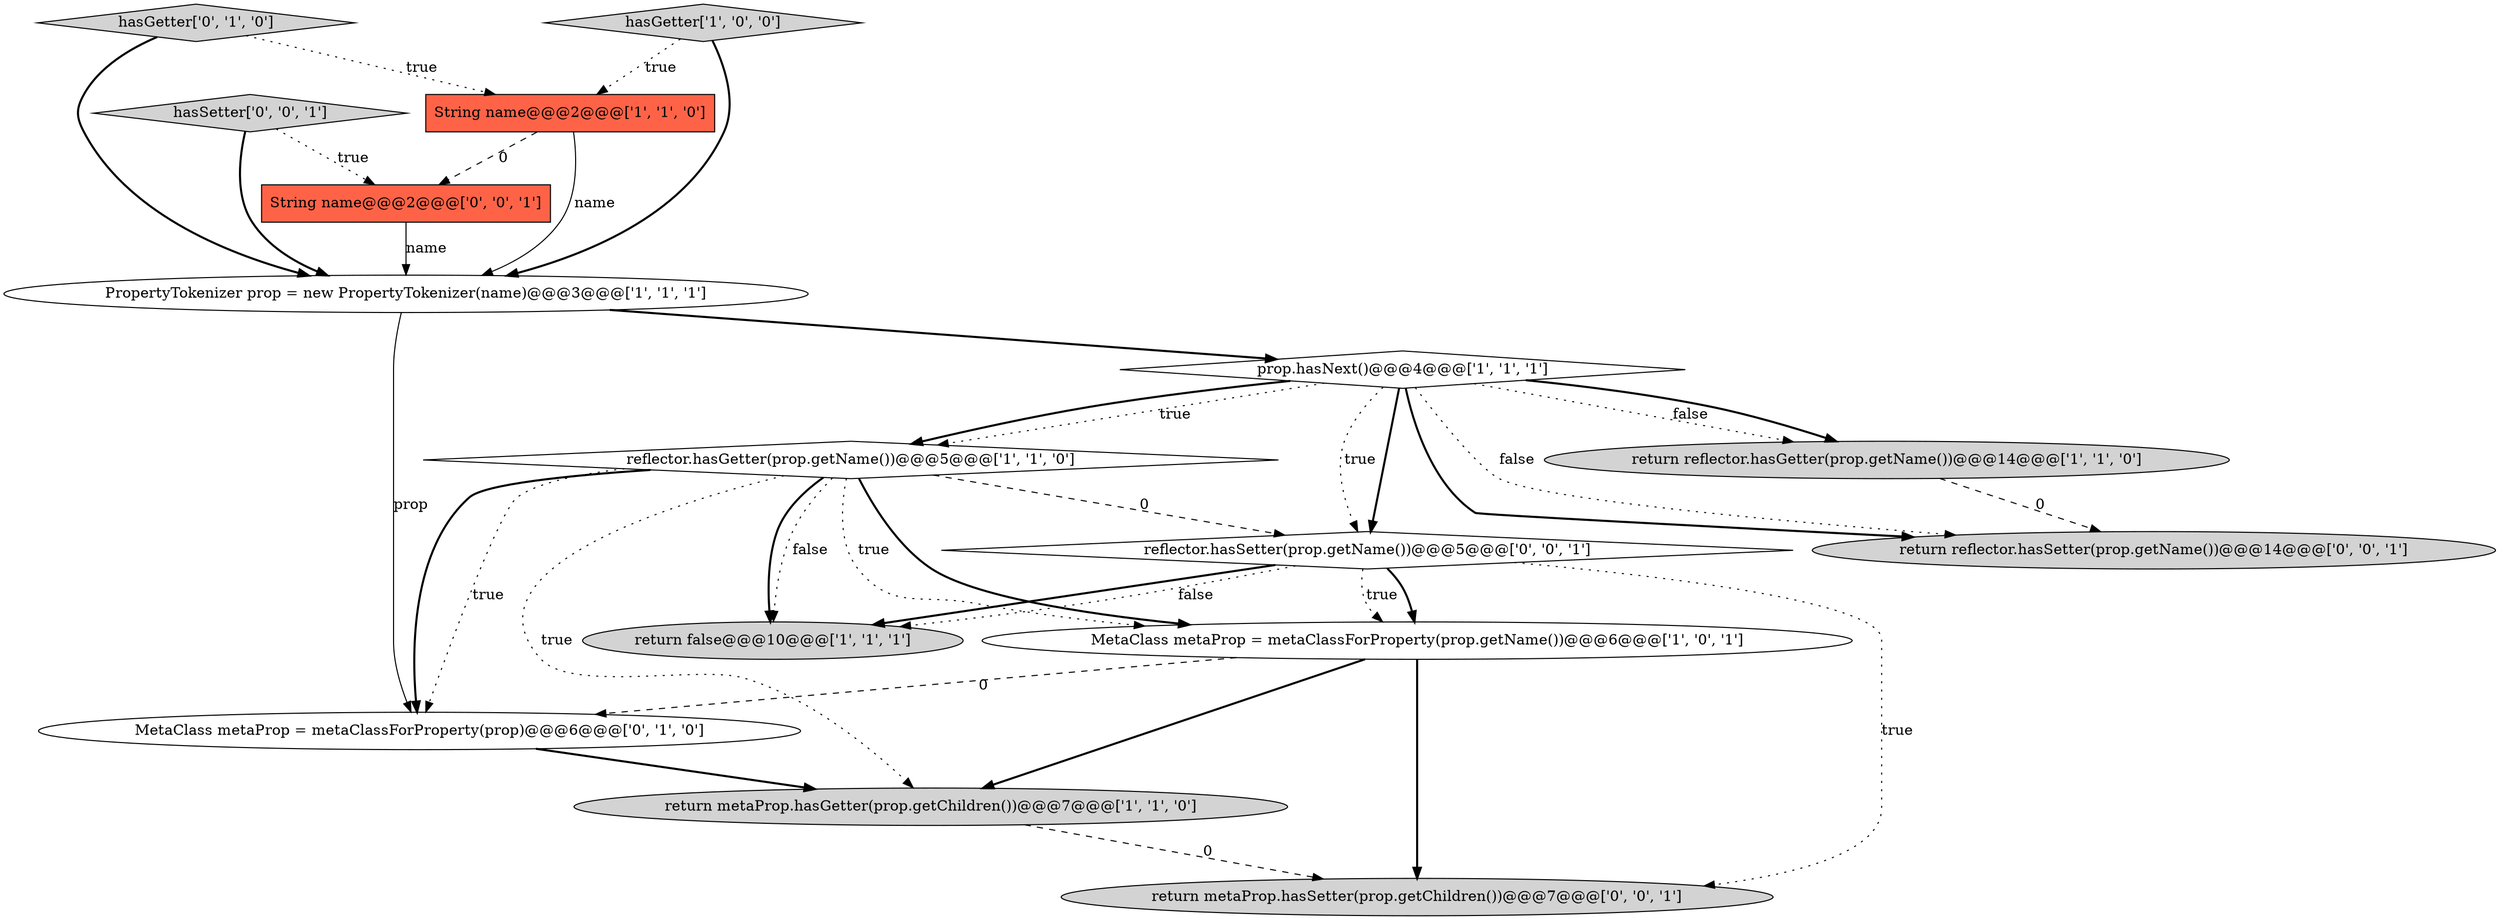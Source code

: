 digraph {
0 [style = filled, label = "MetaClass metaProp = metaClassForProperty(prop.getName())@@@6@@@['1', '0', '1']", fillcolor = white, shape = ellipse image = "AAA0AAABBB1BBB"];
1 [style = filled, label = "prop.hasNext()@@@4@@@['1', '1', '1']", fillcolor = white, shape = diamond image = "AAA0AAABBB1BBB"];
6 [style = filled, label = "reflector.hasGetter(prop.getName())@@@5@@@['1', '1', '0']", fillcolor = white, shape = diamond image = "AAA0AAABBB1BBB"];
9 [style = filled, label = "MetaClass metaProp = metaClassForProperty(prop)@@@6@@@['0', '1', '0']", fillcolor = white, shape = ellipse image = "AAA1AAABBB2BBB"];
7 [style = filled, label = "return false@@@10@@@['1', '1', '1']", fillcolor = lightgray, shape = ellipse image = "AAA0AAABBB1BBB"];
2 [style = filled, label = "return metaProp.hasGetter(prop.getChildren())@@@7@@@['1', '1', '0']", fillcolor = lightgray, shape = ellipse image = "AAA0AAABBB1BBB"];
4 [style = filled, label = "return reflector.hasGetter(prop.getName())@@@14@@@['1', '1', '0']", fillcolor = lightgray, shape = ellipse image = "AAA0AAABBB1BBB"];
14 [style = filled, label = "hasSetter['0', '0', '1']", fillcolor = lightgray, shape = diamond image = "AAA0AAABBB3BBB"];
3 [style = filled, label = "PropertyTokenizer prop = new PropertyTokenizer(name)@@@3@@@['1', '1', '1']", fillcolor = white, shape = ellipse image = "AAA0AAABBB1BBB"];
10 [style = filled, label = "hasGetter['0', '1', '0']", fillcolor = lightgray, shape = diamond image = "AAA0AAABBB2BBB"];
13 [style = filled, label = "return metaProp.hasSetter(prop.getChildren())@@@7@@@['0', '0', '1']", fillcolor = lightgray, shape = ellipse image = "AAA0AAABBB3BBB"];
12 [style = filled, label = "reflector.hasSetter(prop.getName())@@@5@@@['0', '0', '1']", fillcolor = white, shape = diamond image = "AAA0AAABBB3BBB"];
8 [style = filled, label = "String name@@@2@@@['1', '1', '0']", fillcolor = tomato, shape = box image = "AAA0AAABBB1BBB"];
15 [style = filled, label = "String name@@@2@@@['0', '0', '1']", fillcolor = tomato, shape = box image = "AAA0AAABBB3BBB"];
11 [style = filled, label = "return reflector.hasSetter(prop.getName())@@@14@@@['0', '0', '1']", fillcolor = lightgray, shape = ellipse image = "AAA0AAABBB3BBB"];
5 [style = filled, label = "hasGetter['1', '0', '0']", fillcolor = lightgray, shape = diamond image = "AAA0AAABBB1BBB"];
5->8 [style = dotted, label="true"];
12->0 [style = bold, label=""];
12->7 [style = bold, label=""];
4->11 [style = dashed, label="0"];
14->3 [style = bold, label=""];
1->4 [style = dotted, label="false"];
1->12 [style = bold, label=""];
6->0 [style = bold, label=""];
12->0 [style = dotted, label="true"];
9->2 [style = bold, label=""];
12->13 [style = dotted, label="true"];
1->6 [style = dotted, label="true"];
0->13 [style = bold, label=""];
1->6 [style = bold, label=""];
6->7 [style = dotted, label="false"];
10->3 [style = bold, label=""];
3->1 [style = bold, label=""];
1->11 [style = bold, label=""];
6->9 [style = bold, label=""];
6->0 [style = dotted, label="true"];
6->12 [style = dashed, label="0"];
14->15 [style = dotted, label="true"];
12->7 [style = dotted, label="false"];
10->8 [style = dotted, label="true"];
8->15 [style = dashed, label="0"];
1->12 [style = dotted, label="true"];
0->9 [style = dashed, label="0"];
8->3 [style = solid, label="name"];
1->4 [style = bold, label=""];
6->9 [style = dotted, label="true"];
5->3 [style = bold, label=""];
3->9 [style = solid, label="prop"];
0->2 [style = bold, label=""];
6->7 [style = bold, label=""];
6->2 [style = dotted, label="true"];
1->11 [style = dotted, label="false"];
2->13 [style = dashed, label="0"];
15->3 [style = solid, label="name"];
}
